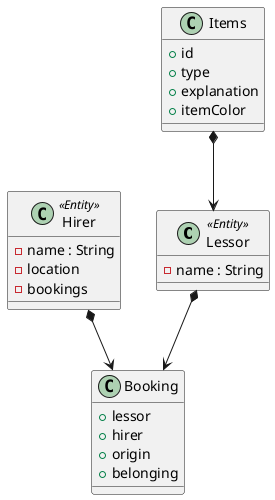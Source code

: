 @startuml "Class Diagram"
class Lessor  <<Entity>> 
 { 
  - name : String
 }

class Hirer  <<Entity>>
 {

  -name : String
  -location
  -bookings
 }

class Booking 
 {

   +lessor
   +hirer
   +origin
   +belonging
 }
   
class Items 
 {
   +id
   +type
   +explanation
   +itemColor
 }

   
Hirer *--> Booking
Items *--> Lessor
Lessor *--> Booking
@enduml